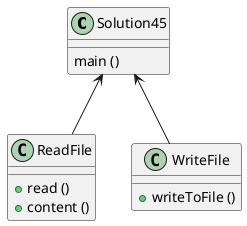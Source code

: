 @startuml
'https://plantuml.com/class-diagram

class Solution45 {
    main ()
}

class ReadFile {
    +read ()
    +content ()
}

class WriteFile {
    +writeToFile ()
}

Solution45 <-- ReadFile
Solution45 <-- WriteFile

@enduml